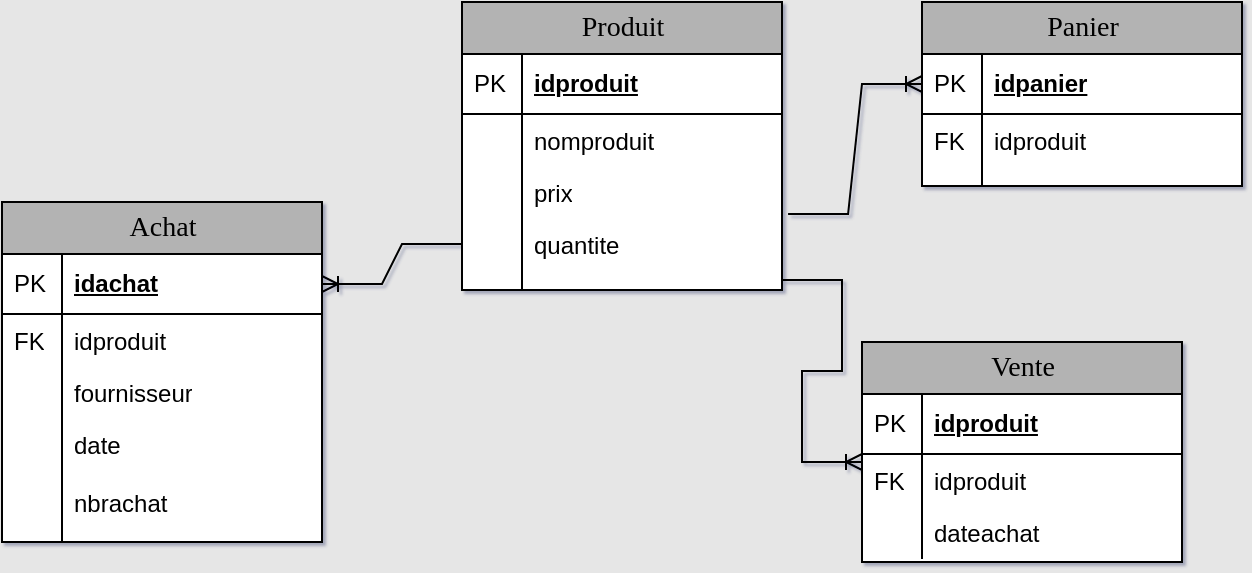 <mxfile version="20.8.3" type="device"><diagram name="Page-1" id="e56a1550-8fbb-45ad-956c-1786394a9013"><mxGraphModel dx="1434" dy="764" grid="1" gridSize="10" guides="1" tooltips="1" connect="1" arrows="1" fold="1" page="1" pageScale="1" pageWidth="1100" pageHeight="850" background="#E6E6E6" math="0" shadow="1"><root><mxCell id="0"/><mxCell id="1" parent="0"/><mxCell id="JvwhwObBDFlPECQmTHeB-15" value="Produit" style="swimlane;html=1;fontStyle=0;childLayout=stackLayout;horizontal=1;startSize=26;fillColor=#B3B3B3;horizontalStack=0;resizeParent=1;resizeLast=0;collapsible=1;marginBottom=0;swimlaneFillColor=#ffffff;align=center;rounded=0;shadow=0;comic=0;labelBackgroundColor=none;strokeWidth=1;fontFamily=Verdana;fontSize=14;" vertex="1" parent="1"><mxGeometry x="320" y="240" width="160" height="144" as="geometry"><mxRectangle x="30" y="358" width="90" height="30" as="alternateBounds"/></mxGeometry></mxCell><mxCell id="JvwhwObBDFlPECQmTHeB-16" value="idproduit" style="shape=partialRectangle;top=0;left=0;right=0;bottom=1;html=1;align=left;verticalAlign=middle;fillColor=none;spacingLeft=34;spacingRight=4;whiteSpace=wrap;overflow=hidden;rotatable=0;points=[[0,0.5],[1,0.5]];portConstraint=eastwest;dropTarget=0;fontStyle=5;" vertex="1" parent="JvwhwObBDFlPECQmTHeB-15"><mxGeometry y="26" width="160" height="30" as="geometry"/></mxCell><mxCell id="JvwhwObBDFlPECQmTHeB-17" value="PK" style="shape=partialRectangle;top=0;left=0;bottom=0;html=1;fillColor=none;align=left;verticalAlign=middle;spacingLeft=4;spacingRight=4;whiteSpace=wrap;overflow=hidden;rotatable=0;points=[];portConstraint=eastwest;part=1;" vertex="1" connectable="0" parent="JvwhwObBDFlPECQmTHeB-16"><mxGeometry width="30" height="30" as="geometry"/></mxCell><mxCell id="JvwhwObBDFlPECQmTHeB-18" value="nomproduit" style="shape=partialRectangle;top=0;left=0;right=0;bottom=0;html=1;align=left;verticalAlign=top;fillColor=none;spacingLeft=34;spacingRight=4;whiteSpace=wrap;overflow=hidden;rotatable=0;points=[[0,0.5],[1,0.5]];portConstraint=eastwest;dropTarget=0;" vertex="1" parent="JvwhwObBDFlPECQmTHeB-15"><mxGeometry y="56" width="160" height="26" as="geometry"/></mxCell><mxCell id="JvwhwObBDFlPECQmTHeB-19" value="" style="shape=partialRectangle;top=0;left=0;bottom=0;html=1;fillColor=none;align=left;verticalAlign=top;spacingLeft=4;spacingRight=4;whiteSpace=wrap;overflow=hidden;rotatable=0;points=[];portConstraint=eastwest;part=1;" vertex="1" connectable="0" parent="JvwhwObBDFlPECQmTHeB-18"><mxGeometry width="30" height="26" as="geometry"/></mxCell><mxCell id="JvwhwObBDFlPECQmTHeB-20" value="prix" style="shape=partialRectangle;top=0;left=0;right=0;bottom=0;html=1;align=left;verticalAlign=top;fillColor=none;spacingLeft=34;spacingRight=4;whiteSpace=wrap;overflow=hidden;rotatable=0;points=[[0,0.5],[1,0.5]];portConstraint=eastwest;dropTarget=0;" vertex="1" parent="JvwhwObBDFlPECQmTHeB-15"><mxGeometry y="82" width="160" height="26" as="geometry"/></mxCell><mxCell id="JvwhwObBDFlPECQmTHeB-21" value="" style="shape=partialRectangle;top=0;left=0;bottom=0;html=1;fillColor=none;align=left;verticalAlign=top;spacingLeft=4;spacingRight=4;whiteSpace=wrap;overflow=hidden;rotatable=0;points=[];portConstraint=eastwest;part=1;" vertex="1" connectable="0" parent="JvwhwObBDFlPECQmTHeB-20"><mxGeometry width="30" height="26" as="geometry"/></mxCell><mxCell id="JvwhwObBDFlPECQmTHeB-22" value="quantite" style="shape=partialRectangle;top=0;left=0;right=0;bottom=0;html=1;align=left;verticalAlign=top;fillColor=none;spacingLeft=34;spacingRight=4;whiteSpace=wrap;overflow=hidden;rotatable=0;points=[[0,0.5],[1,0.5]];portConstraint=eastwest;dropTarget=0;" vertex="1" parent="JvwhwObBDFlPECQmTHeB-15"><mxGeometry y="108" width="160" height="26" as="geometry"/></mxCell><mxCell id="JvwhwObBDFlPECQmTHeB-23" value="" style="shape=partialRectangle;top=0;left=0;bottom=0;html=1;fillColor=none;align=left;verticalAlign=top;spacingLeft=4;spacingRight=4;whiteSpace=wrap;overflow=hidden;rotatable=0;points=[];portConstraint=eastwest;part=1;" vertex="1" connectable="0" parent="JvwhwObBDFlPECQmTHeB-22"><mxGeometry width="30" height="26" as="geometry"/></mxCell><mxCell id="JvwhwObBDFlPECQmTHeB-24" value="" style="shape=partialRectangle;top=0;left=0;right=0;bottom=0;html=1;align=left;verticalAlign=top;fillColor=none;spacingLeft=34;spacingRight=4;whiteSpace=wrap;overflow=hidden;rotatable=0;points=[[0,0.5],[1,0.5]];portConstraint=eastwest;dropTarget=0;" vertex="1" parent="JvwhwObBDFlPECQmTHeB-15"><mxGeometry y="134" width="160" height="10" as="geometry"/></mxCell><mxCell id="JvwhwObBDFlPECQmTHeB-25" value="" style="shape=partialRectangle;top=0;left=0;bottom=0;html=1;fillColor=none;align=left;verticalAlign=top;spacingLeft=4;spacingRight=4;whiteSpace=wrap;overflow=hidden;rotatable=0;points=[];portConstraint=eastwest;part=1;" vertex="1" connectable="0" parent="JvwhwObBDFlPECQmTHeB-24"><mxGeometry width="30" height="10" as="geometry"/></mxCell><mxCell id="JvwhwObBDFlPECQmTHeB-26" value="Achat" style="swimlane;html=1;fontStyle=0;childLayout=stackLayout;horizontal=1;startSize=26;fillColor=#B3B3B3;horizontalStack=0;resizeParent=1;resizeLast=0;collapsible=1;marginBottom=0;swimlaneFillColor=#ffffff;align=center;rounded=0;shadow=0;comic=0;labelBackgroundColor=none;strokeWidth=1;fontFamily=Verdana;fontSize=14;" vertex="1" parent="1"><mxGeometry x="90" y="340" width="160" height="170" as="geometry"><mxRectangle x="30" y="358" width="90" height="30" as="alternateBounds"/></mxGeometry></mxCell><mxCell id="JvwhwObBDFlPECQmTHeB-27" value="idachat" style="shape=partialRectangle;top=0;left=0;right=0;bottom=1;html=1;align=left;verticalAlign=middle;fillColor=none;spacingLeft=34;spacingRight=4;whiteSpace=wrap;overflow=hidden;rotatable=0;points=[[0,0.5],[1,0.5]];portConstraint=eastwest;dropTarget=0;fontStyle=5;" vertex="1" parent="JvwhwObBDFlPECQmTHeB-26"><mxGeometry y="26" width="160" height="30" as="geometry"/></mxCell><mxCell id="JvwhwObBDFlPECQmTHeB-28" value="PK" style="shape=partialRectangle;top=0;left=0;bottom=0;html=1;fillColor=none;align=left;verticalAlign=middle;spacingLeft=4;spacingRight=4;whiteSpace=wrap;overflow=hidden;rotatable=0;points=[];portConstraint=eastwest;part=1;" vertex="1" connectable="0" parent="JvwhwObBDFlPECQmTHeB-27"><mxGeometry width="30" height="30" as="geometry"/></mxCell><mxCell id="JvwhwObBDFlPECQmTHeB-29" value="idproduit" style="shape=partialRectangle;top=0;left=0;right=0;bottom=0;html=1;align=left;verticalAlign=top;fillColor=none;spacingLeft=34;spacingRight=4;whiteSpace=wrap;overflow=hidden;rotatable=0;points=[[0,0.5],[1,0.5]];portConstraint=eastwest;dropTarget=0;" vertex="1" parent="JvwhwObBDFlPECQmTHeB-26"><mxGeometry y="56" width="160" height="26" as="geometry"/></mxCell><mxCell id="JvwhwObBDFlPECQmTHeB-30" value="FK" style="shape=partialRectangle;top=0;left=0;bottom=0;html=1;fillColor=none;align=left;verticalAlign=top;spacingLeft=4;spacingRight=4;whiteSpace=wrap;overflow=hidden;rotatable=0;points=[];portConstraint=eastwest;part=1;" vertex="1" connectable="0" parent="JvwhwObBDFlPECQmTHeB-29"><mxGeometry width="30" height="26" as="geometry"/></mxCell><mxCell id="JvwhwObBDFlPECQmTHeB-31" value="fournisseur" style="shape=partialRectangle;top=0;left=0;right=0;bottom=0;html=1;align=left;verticalAlign=top;fillColor=none;spacingLeft=34;spacingRight=4;whiteSpace=wrap;overflow=hidden;rotatable=0;points=[[0,0.5],[1,0.5]];portConstraint=eastwest;dropTarget=0;" vertex="1" parent="JvwhwObBDFlPECQmTHeB-26"><mxGeometry y="82" width="160" height="26" as="geometry"/></mxCell><mxCell id="JvwhwObBDFlPECQmTHeB-32" value="" style="shape=partialRectangle;top=0;left=0;bottom=0;html=1;fillColor=none;align=left;verticalAlign=top;spacingLeft=4;spacingRight=4;whiteSpace=wrap;overflow=hidden;rotatable=0;points=[];portConstraint=eastwest;part=1;" vertex="1" connectable="0" parent="JvwhwObBDFlPECQmTHeB-31"><mxGeometry width="30" height="26" as="geometry"/></mxCell><mxCell id="JvwhwObBDFlPECQmTHeB-33" value="date&lt;br&gt;&lt;br&gt;nbrachat" style="shape=partialRectangle;top=0;left=0;right=0;bottom=0;html=1;align=left;verticalAlign=top;fillColor=none;spacingLeft=34;spacingRight=4;whiteSpace=wrap;overflow=hidden;rotatable=0;points=[[0,0.5],[1,0.5]];portConstraint=eastwest;dropTarget=0;" vertex="1" parent="JvwhwObBDFlPECQmTHeB-26"><mxGeometry y="108" width="160" height="62" as="geometry"/></mxCell><mxCell id="JvwhwObBDFlPECQmTHeB-34" value="" style="shape=partialRectangle;top=0;left=0;bottom=0;html=1;fillColor=none;align=left;verticalAlign=top;spacingLeft=4;spacingRight=4;whiteSpace=wrap;overflow=hidden;rotatable=0;points=[];portConstraint=eastwest;part=1;" vertex="1" connectable="0" parent="JvwhwObBDFlPECQmTHeB-33"><mxGeometry width="30" height="62" as="geometry"/></mxCell><mxCell id="JvwhwObBDFlPECQmTHeB-37" value="Panier" style="swimlane;html=1;fontStyle=0;childLayout=stackLayout;horizontal=1;startSize=26;fillColor=#B3B3B3;horizontalStack=0;resizeParent=1;resizeLast=0;collapsible=1;marginBottom=0;swimlaneFillColor=#ffffff;align=center;rounded=0;shadow=0;comic=0;labelBackgroundColor=none;strokeWidth=1;fontFamily=Verdana;fontSize=14;" vertex="1" parent="1"><mxGeometry x="550" y="240" width="160" height="92" as="geometry"><mxRectangle x="30" y="358" width="90" height="30" as="alternateBounds"/></mxGeometry></mxCell><mxCell id="JvwhwObBDFlPECQmTHeB-38" value="idpanier" style="shape=partialRectangle;top=0;left=0;right=0;bottom=1;html=1;align=left;verticalAlign=middle;fillColor=none;spacingLeft=34;spacingRight=4;whiteSpace=wrap;overflow=hidden;rotatable=0;points=[[0,0.5],[1,0.5]];portConstraint=eastwest;dropTarget=0;fontStyle=5;" vertex="1" parent="JvwhwObBDFlPECQmTHeB-37"><mxGeometry y="26" width="160" height="30" as="geometry"/></mxCell><mxCell id="JvwhwObBDFlPECQmTHeB-39" value="PK" style="shape=partialRectangle;top=0;left=0;bottom=0;html=1;fillColor=none;align=left;verticalAlign=middle;spacingLeft=4;spacingRight=4;whiteSpace=wrap;overflow=hidden;rotatable=0;points=[];portConstraint=eastwest;part=1;" vertex="1" connectable="0" parent="JvwhwObBDFlPECQmTHeB-38"><mxGeometry width="30" height="30" as="geometry"/></mxCell><mxCell id="JvwhwObBDFlPECQmTHeB-40" value="idproduit" style="shape=partialRectangle;top=0;left=0;right=0;bottom=0;html=1;align=left;verticalAlign=top;fillColor=none;spacingLeft=34;spacingRight=4;whiteSpace=wrap;overflow=hidden;rotatable=0;points=[[0,0.5],[1,0.5]];portConstraint=eastwest;dropTarget=0;" vertex="1" parent="JvwhwObBDFlPECQmTHeB-37"><mxGeometry y="56" width="160" height="26" as="geometry"/></mxCell><mxCell id="JvwhwObBDFlPECQmTHeB-41" value="FK" style="shape=partialRectangle;top=0;left=0;bottom=0;html=1;fillColor=none;align=left;verticalAlign=top;spacingLeft=4;spacingRight=4;whiteSpace=wrap;overflow=hidden;rotatable=0;points=[];portConstraint=eastwest;part=1;" vertex="1" connectable="0" parent="JvwhwObBDFlPECQmTHeB-40"><mxGeometry width="30" height="26" as="geometry"/></mxCell><mxCell id="JvwhwObBDFlPECQmTHeB-46" value="" style="shape=partialRectangle;top=0;left=0;right=0;bottom=0;html=1;align=left;verticalAlign=top;fillColor=none;spacingLeft=34;spacingRight=4;whiteSpace=wrap;overflow=hidden;rotatable=0;points=[[0,0.5],[1,0.5]];portConstraint=eastwest;dropTarget=0;" vertex="1" parent="JvwhwObBDFlPECQmTHeB-37"><mxGeometry y="82" width="160" height="10" as="geometry"/></mxCell><mxCell id="JvwhwObBDFlPECQmTHeB-47" value="" style="shape=partialRectangle;top=0;left=0;bottom=0;html=1;fillColor=none;align=left;verticalAlign=top;spacingLeft=4;spacingRight=4;whiteSpace=wrap;overflow=hidden;rotatable=0;points=[];portConstraint=eastwest;part=1;" vertex="1" connectable="0" parent="JvwhwObBDFlPECQmTHeB-46"><mxGeometry width="30" height="10" as="geometry"/></mxCell><mxCell id="JvwhwObBDFlPECQmTHeB-48" value="Vente" style="swimlane;html=1;fontStyle=0;childLayout=stackLayout;horizontal=1;startSize=26;fillColor=#B3B3B3;horizontalStack=0;resizeParent=1;resizeLast=0;collapsible=1;marginBottom=0;swimlaneFillColor=#ffffff;align=center;rounded=0;shadow=0;comic=0;labelBackgroundColor=none;strokeWidth=1;fontFamily=Verdana;fontSize=14;" vertex="1" parent="1"><mxGeometry x="520" y="410" width="160" height="110" as="geometry"><mxRectangle x="30" y="358" width="90" height="30" as="alternateBounds"/></mxGeometry></mxCell><mxCell id="JvwhwObBDFlPECQmTHeB-49" value="idproduit" style="shape=partialRectangle;top=0;left=0;right=0;bottom=1;html=1;align=left;verticalAlign=middle;fillColor=none;spacingLeft=34;spacingRight=4;whiteSpace=wrap;overflow=hidden;rotatable=0;points=[[0,0.5],[1,0.5]];portConstraint=eastwest;dropTarget=0;fontStyle=5;" vertex="1" parent="JvwhwObBDFlPECQmTHeB-48"><mxGeometry y="26" width="160" height="30" as="geometry"/></mxCell><mxCell id="JvwhwObBDFlPECQmTHeB-50" value="PK" style="shape=partialRectangle;top=0;left=0;bottom=0;html=1;fillColor=none;align=left;verticalAlign=middle;spacingLeft=4;spacingRight=4;whiteSpace=wrap;overflow=hidden;rotatable=0;points=[];portConstraint=eastwest;part=1;" vertex="1" connectable="0" parent="JvwhwObBDFlPECQmTHeB-49"><mxGeometry width="30" height="30" as="geometry"/></mxCell><mxCell id="JvwhwObBDFlPECQmTHeB-51" value="idproduit" style="shape=partialRectangle;top=0;left=0;right=0;bottom=0;html=1;align=left;verticalAlign=top;fillColor=none;spacingLeft=34;spacingRight=4;whiteSpace=wrap;overflow=hidden;rotatable=0;points=[[0,0.5],[1,0.5]];portConstraint=eastwest;dropTarget=0;" vertex="1" parent="JvwhwObBDFlPECQmTHeB-48"><mxGeometry y="56" width="160" height="26" as="geometry"/></mxCell><mxCell id="JvwhwObBDFlPECQmTHeB-52" value="FK" style="shape=partialRectangle;top=0;left=0;bottom=0;html=1;fillColor=none;align=left;verticalAlign=top;spacingLeft=4;spacingRight=4;whiteSpace=wrap;overflow=hidden;rotatable=0;points=[];portConstraint=eastwest;part=1;" vertex="1" connectable="0" parent="JvwhwObBDFlPECQmTHeB-51"><mxGeometry width="30" height="26" as="geometry"/></mxCell><mxCell id="JvwhwObBDFlPECQmTHeB-53" value="dateachat" style="shape=partialRectangle;top=0;left=0;right=0;bottom=0;html=1;align=left;verticalAlign=top;fillColor=none;spacingLeft=34;spacingRight=4;whiteSpace=wrap;overflow=hidden;rotatable=0;points=[[0,0.5],[1,0.5]];portConstraint=eastwest;dropTarget=0;" vertex="1" parent="JvwhwObBDFlPECQmTHeB-48"><mxGeometry y="82" width="160" height="26" as="geometry"/></mxCell><mxCell id="JvwhwObBDFlPECQmTHeB-54" value="" style="shape=partialRectangle;top=0;left=0;bottom=0;html=1;fillColor=none;align=left;verticalAlign=top;spacingLeft=4;spacingRight=4;whiteSpace=wrap;overflow=hidden;rotatable=0;points=[];portConstraint=eastwest;part=1;" vertex="1" connectable="0" parent="JvwhwObBDFlPECQmTHeB-53"><mxGeometry width="30" height="26" as="geometry"/></mxCell><mxCell id="JvwhwObBDFlPECQmTHeB-59" value="" style="edgeStyle=entityRelationEdgeStyle;fontSize=12;html=1;endArrow=ERoneToMany;rounded=0;entryX=1;entryY=0.5;entryDx=0;entryDy=0;exitX=0;exitY=0.5;exitDx=0;exitDy=0;" edge="1" parent="1" source="JvwhwObBDFlPECQmTHeB-22" target="JvwhwObBDFlPECQmTHeB-27"><mxGeometry width="100" height="100" relative="1" as="geometry"><mxPoint x="240" y="349" as="sourcePoint"/><mxPoint x="340" y="249" as="targetPoint"/></mxGeometry></mxCell><mxCell id="JvwhwObBDFlPECQmTHeB-60" value="" style="edgeStyle=entityRelationEdgeStyle;fontSize=12;html=1;endArrow=ERoneToMany;rounded=0;exitX=1.019;exitY=0.923;exitDx=0;exitDy=0;exitPerimeter=0;entryX=0;entryY=0.5;entryDx=0;entryDy=0;" edge="1" parent="1" source="JvwhwObBDFlPECQmTHeB-20" target="JvwhwObBDFlPECQmTHeB-38"><mxGeometry width="100" height="100" relative="1" as="geometry"><mxPoint x="510" y="314" as="sourcePoint"/><mxPoint x="610" y="214" as="targetPoint"/></mxGeometry></mxCell><mxCell id="JvwhwObBDFlPECQmTHeB-61" value="" style="edgeStyle=entityRelationEdgeStyle;fontSize=12;html=1;endArrow=ERoneToMany;rounded=0;entryX=0;entryY=0.154;entryDx=0;entryDy=0;entryPerimeter=0;" edge="1" parent="1" source="JvwhwObBDFlPECQmTHeB-24" target="JvwhwObBDFlPECQmTHeB-51"><mxGeometry width="100" height="100" relative="1" as="geometry"><mxPoint x="380" y="520" as="sourcePoint"/><mxPoint x="480" y="420" as="targetPoint"/></mxGeometry></mxCell></root></mxGraphModel></diagram></mxfile>